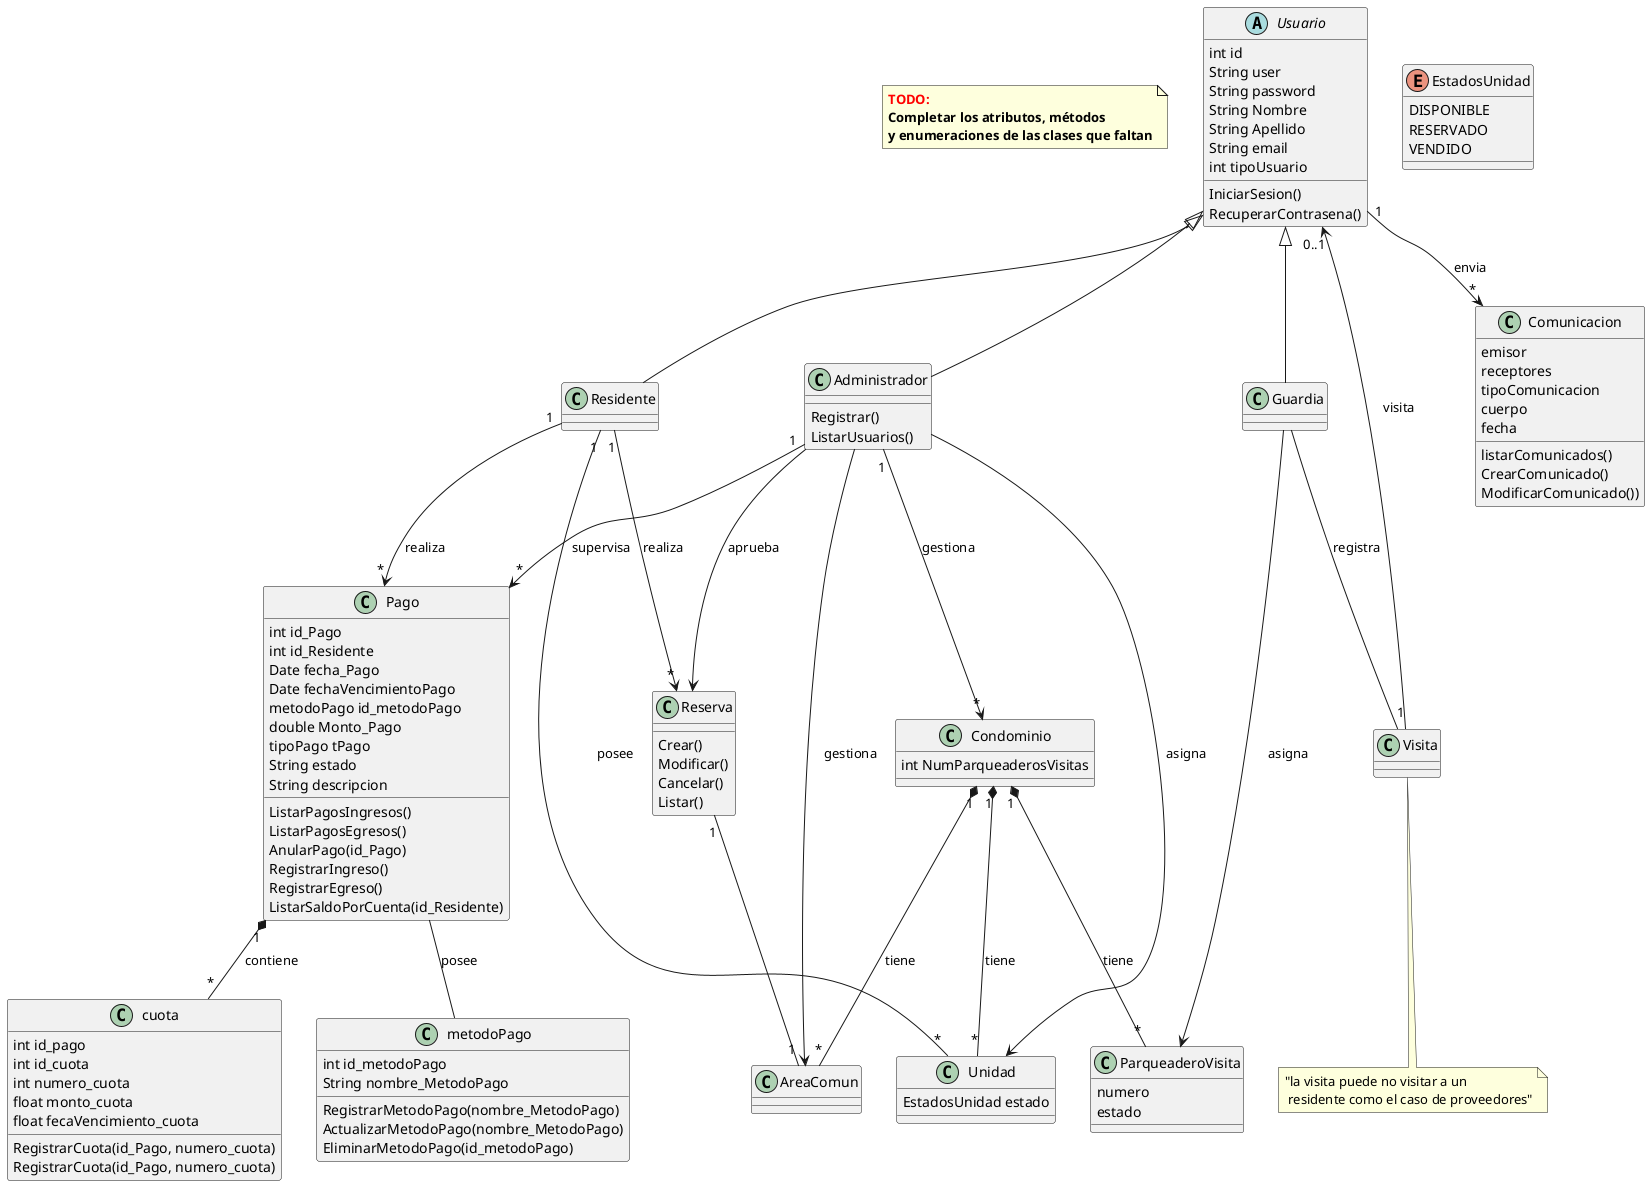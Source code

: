 @startuml
'https://plantuml.com/class-diagram
note as N1
    <b><color: Red>TODO:
    <b>Completar los atributos, métodos
    <b>y enumeraciones de las clases que faltan
end note
abstract class Usuario
{
    {field} int id
    {field} String user
    {field} String password
    {field} String Nombre
    {field} String Apellido
    {field} String email
    {field} int tipoUsuario
    {method} IniciarSesion()
    {method} RecuperarContrasena()
}
class Administrador 
{
    {method} Registrar()
    {method} ListarUsuarios()
}
class Residente
class Guardia
class Condominio
{
    int NumParqueaderosVisitas
}
class Unidad
{
    {field} EstadosUnidad estado
}
' enumeración de estados: disponible, reservado, vendido
enum EstadosUnidad {
 DISPONIBLE
 RESERVADO
 VENDIDO
}
class Reserva{
    {method} Crear()
    {method} Modificar()
    {method} Cancelar()
    {method} Listar()
}
class AreaComun
class Visita
note bottom: "la visita puede no visitar a un \n residente como el caso de proveedores"

class Pago
{
    {field} int id_Pago
    {field} int id_Residente
    {field} Date fecha_Pago
    {field} Date fechaVencimientoPago
    {field} metodoPago id_metodoPago
     'enum metodoPago: efectivo, tarjetas de crédito'
    {field} double Monto_Pago
    {field} tipoPago tPago
    'enum alicuota o extraordinaria'
    'tarjetas de débito o transferencia'
    {field} String estado
    'enum ingreso o egreso'
    {field} String descripcion
   {method} ListarPagosIngresos()
   {method} ListarPagosEgresos()
   {method} AnularPago(id_Pago)
   {method} RegistrarIngreso()
   {method} RegistrarEgreso()
   {method} ListarSaldoPorCuenta(id_Residente)
}

class cuota{
    {field} int id_pago
    {field} int id_cuota
    {field} int numero_cuota
    {field} float monto_cuota
    {field} float fecaVencimiento_cuota
    {method} RegistrarCuota(id_Pago, numero_cuota)
    {method} RegistrarCuota(id_Pago, numero_cuota)
}

class metodoPago{
    {field} int id_metodoPago
    {field} String nombre_MetodoPago
    {method} RegistrarMetodoPago(nombre_MetodoPago)
    {method} ActualizarMetodoPago(nombre_MetodoPago)
    {method} EliminarMetodoPago(id_metodoPago)
}



class ParqueaderoVisita
{
    {field} numero
    {field} estado
    ' enumeración de estados: disponible u ocupado
}

class Comunicacion
{
    {field} emisor
    {field} receptores
    {field} tipoComunicacion
    'enumeración tipoComunicacion:
    'alerta, directo, anuncio, visita, reservas, pagos
    {field} cuerpo
    {field} fecha
    {method} listarComunicados()
    {method} CrearComunicado()
    {method} ModificarComunicado())
}

Usuario <|-- Administrador
Usuario <|-- Residente
Usuario <|-- Guardia
Administrador "1"--> "*" Condominio: gestiona
Administrador --> AreaComun: gestiona
Administrador --> Reserva: aprueba
Residente "1"-- "*"Unidad: posee
Condominio "1" *-- "*"Unidad: tiene
Condominio "1"*-- "*"AreaComun: tiene
Condominio "1"*-- "*"ParqueaderoVisita: tiene
Guardia -- Visita: registra
Guardia --> ParqueaderoVisita: asigna
'Residente -- AreaComun
Reserva "1" -- "1" AreaComun
Usuario "0..1"<-- "1"Visita: visita
Residente "1" --> "*"Reserva: realiza
Residente "1" --> "*" Pago: realiza
Administrador --> Unidad: asigna
Usuario "1" --> "*" Comunicacion: envia
Administrador"1" --> "*"Pago: supervisa

Pago "1" *-- "*"cuota: contiene
Pago -- metodoPago: posee
'una enumeración para los tipos de unidades
@enduml